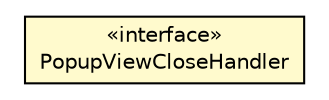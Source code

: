 #!/usr/local/bin/dot
#
# Class diagram 
# Generated by UMLGraph version R5_6-24-gf6e263 (http://www.umlgraph.org/)
#

digraph G {
	edge [fontname="Helvetica",fontsize=10,labelfontname="Helvetica",labelfontsize=10];
	node [fontname="Helvetica",fontsize=10,shape=plaintext];
	nodesep=0.25;
	ranksep=0.5;
	rankdir=LR;
	// com.gwtplatform.mvp.client.PopupViewCloseHandler
	c290876 [label=<<table title="com.gwtplatform.mvp.client.PopupViewCloseHandler" border="0" cellborder="1" cellspacing="0" cellpadding="2" port="p" bgcolor="lemonChiffon" href="./PopupViewCloseHandler.html">
		<tr><td><table border="0" cellspacing="0" cellpadding="1">
<tr><td align="center" balign="center"> &#171;interface&#187; </td></tr>
<tr><td align="center" balign="center"> PopupViewCloseHandler </td></tr>
		</table></td></tr>
		</table>>, URL="./PopupViewCloseHandler.html", fontname="Helvetica", fontcolor="black", fontsize=10.0];
}

